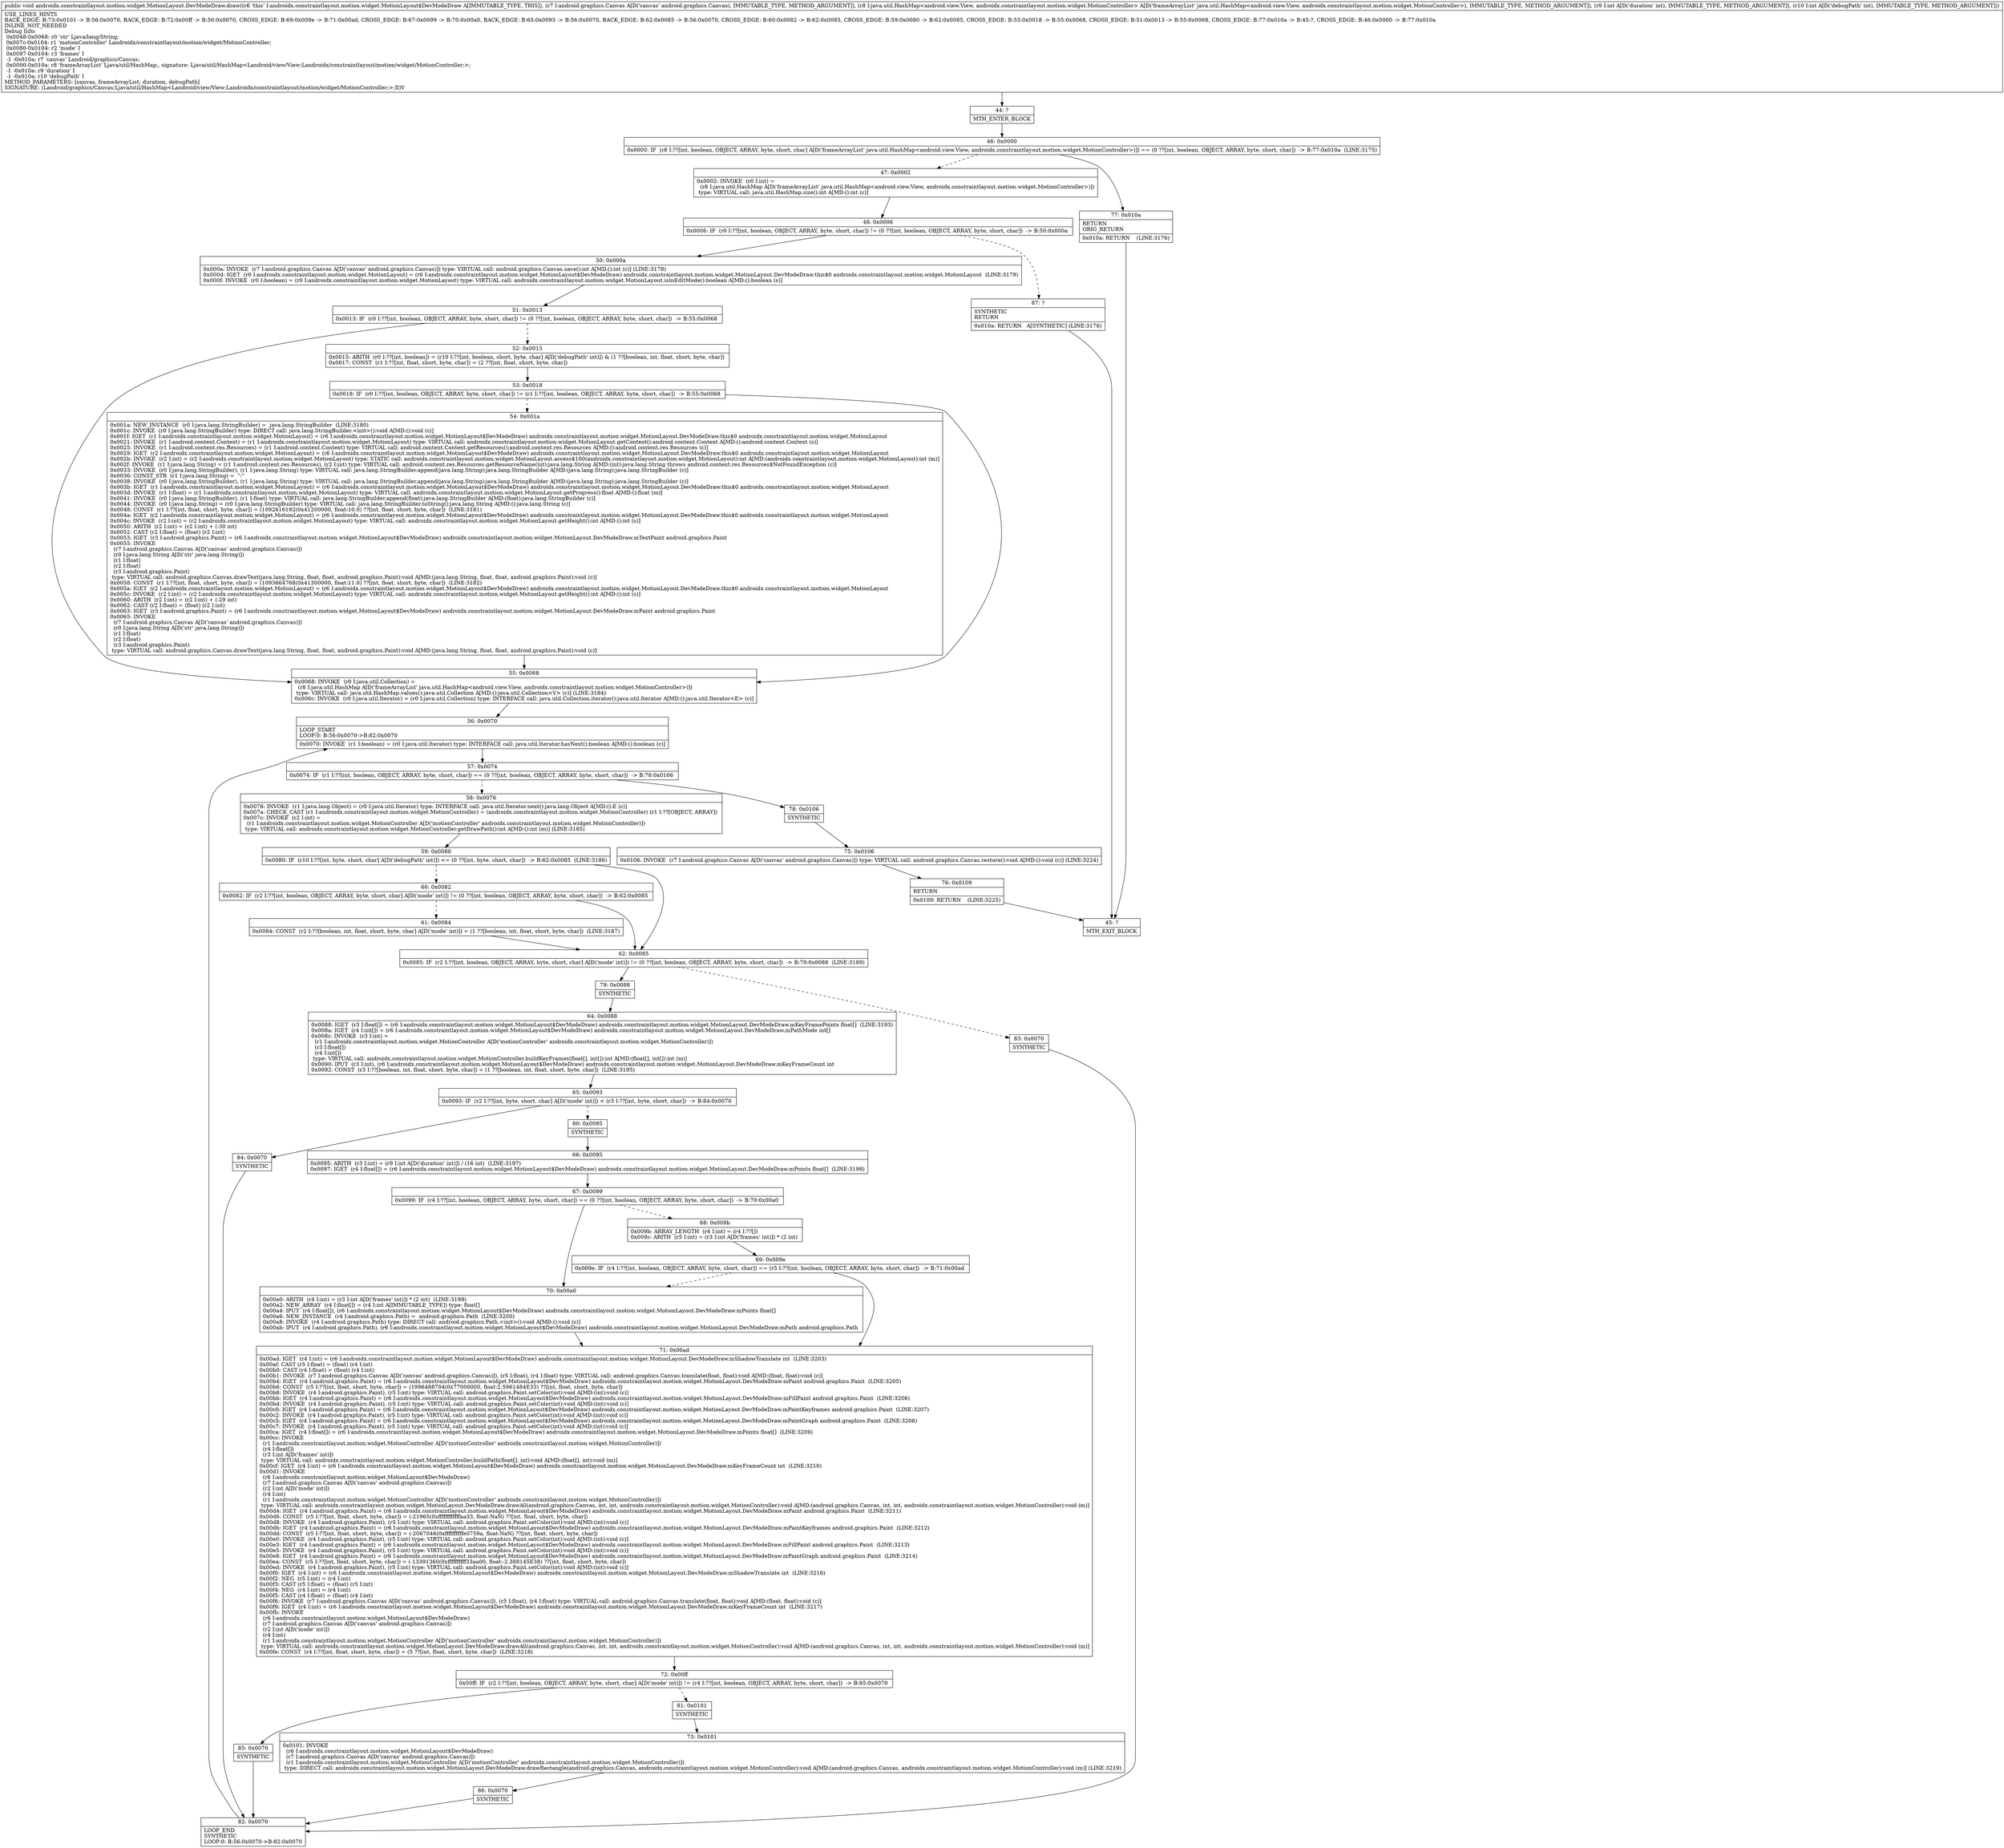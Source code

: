 digraph "CFG forandroidx.constraintlayout.motion.widget.MotionLayout.DevModeDraw.draw(Landroid\/graphics\/Canvas;Ljava\/util\/HashMap;II)V" {
Node_44 [shape=record,label="{44\:\ ?|MTH_ENTER_BLOCK\l}"];
Node_46 [shape=record,label="{46\:\ 0x0000|0x0000: IF  (r8 I:??[int, boolean, OBJECT, ARRAY, byte, short, char] A[D('frameArrayList' java.util.HashMap\<android.view.View, androidx.constraintlayout.motion.widget.MotionController\>)]) == (0 ??[int, boolean, OBJECT, ARRAY, byte, short, char])  \-\> B:77:0x010a  (LINE:3175)\l}"];
Node_47 [shape=record,label="{47\:\ 0x0002|0x0002: INVOKE  (r0 I:int) = \l  (r8 I:java.util.HashMap A[D('frameArrayList' java.util.HashMap\<android.view.View, androidx.constraintlayout.motion.widget.MotionController\>)])\l type: VIRTUAL call: java.util.HashMap.size():int A[MD:():int (c)]\l}"];
Node_48 [shape=record,label="{48\:\ 0x0006|0x0006: IF  (r0 I:??[int, boolean, OBJECT, ARRAY, byte, short, char]) != (0 ??[int, boolean, OBJECT, ARRAY, byte, short, char])  \-\> B:50:0x000a \l}"];
Node_50 [shape=record,label="{50\:\ 0x000a|0x000a: INVOKE  (r7 I:android.graphics.Canvas A[D('canvas' android.graphics.Canvas)]) type: VIRTUAL call: android.graphics.Canvas.save():int A[MD:():int (c)] (LINE:3178)\l0x000d: IGET  (r0 I:androidx.constraintlayout.motion.widget.MotionLayout) = (r6 I:androidx.constraintlayout.motion.widget.MotionLayout$DevModeDraw) androidx.constraintlayout.motion.widget.MotionLayout.DevModeDraw.this$0 androidx.constraintlayout.motion.widget.MotionLayout  (LINE:3179)\l0x000f: INVOKE  (r0 I:boolean) = (r0 I:androidx.constraintlayout.motion.widget.MotionLayout) type: VIRTUAL call: androidx.constraintlayout.motion.widget.MotionLayout.isInEditMode():boolean A[MD:():boolean (s)]\l}"];
Node_51 [shape=record,label="{51\:\ 0x0013|0x0013: IF  (r0 I:??[int, boolean, OBJECT, ARRAY, byte, short, char]) != (0 ??[int, boolean, OBJECT, ARRAY, byte, short, char])  \-\> B:55:0x0068 \l}"];
Node_52 [shape=record,label="{52\:\ 0x0015|0x0015: ARITH  (r0 I:??[int, boolean]) = (r10 I:??[int, boolean, short, byte, char] A[D('debugPath' int)]) & (1 ??[boolean, int, float, short, byte, char]) \l0x0017: CONST  (r1 I:??[int, float, short, byte, char]) = (2 ??[int, float, short, byte, char]) \l}"];
Node_53 [shape=record,label="{53\:\ 0x0018|0x0018: IF  (r0 I:??[int, boolean, OBJECT, ARRAY, byte, short, char]) != (r1 I:??[int, boolean, OBJECT, ARRAY, byte, short, char])  \-\> B:55:0x0068 \l}"];
Node_54 [shape=record,label="{54\:\ 0x001a|0x001a: NEW_INSTANCE  (r0 I:java.lang.StringBuilder) =  java.lang.StringBuilder  (LINE:3180)\l0x001c: INVOKE  (r0 I:java.lang.StringBuilder) type: DIRECT call: java.lang.StringBuilder.\<init\>():void A[MD:():void (c)]\l0x001f: IGET  (r1 I:androidx.constraintlayout.motion.widget.MotionLayout) = (r6 I:androidx.constraintlayout.motion.widget.MotionLayout$DevModeDraw) androidx.constraintlayout.motion.widget.MotionLayout.DevModeDraw.this$0 androidx.constraintlayout.motion.widget.MotionLayout \l0x0021: INVOKE  (r1 I:android.content.Context) = (r1 I:androidx.constraintlayout.motion.widget.MotionLayout) type: VIRTUAL call: androidx.constraintlayout.motion.widget.MotionLayout.getContext():android.content.Context A[MD:():android.content.Context (s)]\l0x0025: INVOKE  (r1 I:android.content.res.Resources) = (r1 I:android.content.Context) type: VIRTUAL call: android.content.Context.getResources():android.content.res.Resources A[MD:():android.content.res.Resources (c)]\l0x0029: IGET  (r2 I:androidx.constraintlayout.motion.widget.MotionLayout) = (r6 I:androidx.constraintlayout.motion.widget.MotionLayout$DevModeDraw) androidx.constraintlayout.motion.widget.MotionLayout.DevModeDraw.this$0 androidx.constraintlayout.motion.widget.MotionLayout \l0x002b: INVOKE  (r2 I:int) = (r2 I:androidx.constraintlayout.motion.widget.MotionLayout) type: STATIC call: androidx.constraintlayout.motion.widget.MotionLayout.access$100(androidx.constraintlayout.motion.widget.MotionLayout):int A[MD:(androidx.constraintlayout.motion.widget.MotionLayout):int (m)]\l0x002f: INVOKE  (r1 I:java.lang.String) = (r1 I:android.content.res.Resources), (r2 I:int) type: VIRTUAL call: android.content.res.Resources.getResourceName(int):java.lang.String A[MD:(int):java.lang.String throws android.content.res.Resources$NotFoundException (c)]\l0x0033: INVOKE  (r0 I:java.lang.StringBuilder), (r1 I:java.lang.String) type: VIRTUAL call: java.lang.StringBuilder.append(java.lang.String):java.lang.StringBuilder A[MD:(java.lang.String):java.lang.StringBuilder (c)]\l0x0036: CONST_STR  (r1 I:java.lang.String) =  \":\" \l0x0038: INVOKE  (r0 I:java.lang.StringBuilder), (r1 I:java.lang.String) type: VIRTUAL call: java.lang.StringBuilder.append(java.lang.String):java.lang.StringBuilder A[MD:(java.lang.String):java.lang.StringBuilder (c)]\l0x003b: IGET  (r1 I:androidx.constraintlayout.motion.widget.MotionLayout) = (r6 I:androidx.constraintlayout.motion.widget.MotionLayout$DevModeDraw) androidx.constraintlayout.motion.widget.MotionLayout.DevModeDraw.this$0 androidx.constraintlayout.motion.widget.MotionLayout \l0x003d: INVOKE  (r1 I:float) = (r1 I:androidx.constraintlayout.motion.widget.MotionLayout) type: VIRTUAL call: androidx.constraintlayout.motion.widget.MotionLayout.getProgress():float A[MD:():float (m)]\l0x0041: INVOKE  (r0 I:java.lang.StringBuilder), (r1 I:float) type: VIRTUAL call: java.lang.StringBuilder.append(float):java.lang.StringBuilder A[MD:(float):java.lang.StringBuilder (c)]\l0x0044: INVOKE  (r0 I:java.lang.String) = (r0 I:java.lang.StringBuilder) type: VIRTUAL call: java.lang.StringBuilder.toString():java.lang.String A[MD:():java.lang.String (c)]\l0x0048: CONST  (r1 I:??[int, float, short, byte, char]) = (1092616192(0x41200000, float:10.0) ??[int, float, short, byte, char])  (LINE:3181)\l0x004a: IGET  (r2 I:androidx.constraintlayout.motion.widget.MotionLayout) = (r6 I:androidx.constraintlayout.motion.widget.MotionLayout$DevModeDraw) androidx.constraintlayout.motion.widget.MotionLayout.DevModeDraw.this$0 androidx.constraintlayout.motion.widget.MotionLayout \l0x004c: INVOKE  (r2 I:int) = (r2 I:androidx.constraintlayout.motion.widget.MotionLayout) type: VIRTUAL call: androidx.constraintlayout.motion.widget.MotionLayout.getHeight():int A[MD:():int (s)]\l0x0050: ARITH  (r2 I:int) = (r2 I:int) + (\-30 int) \l0x0052: CAST (r2 I:float) = (float) (r2 I:int) \l0x0053: IGET  (r3 I:android.graphics.Paint) = (r6 I:androidx.constraintlayout.motion.widget.MotionLayout$DevModeDraw) androidx.constraintlayout.motion.widget.MotionLayout.DevModeDraw.mTextPaint android.graphics.Paint \l0x0055: INVOKE  \l  (r7 I:android.graphics.Canvas A[D('canvas' android.graphics.Canvas)])\l  (r0 I:java.lang.String A[D('str' java.lang.String)])\l  (r1 I:float)\l  (r2 I:float)\l  (r3 I:android.graphics.Paint)\l type: VIRTUAL call: android.graphics.Canvas.drawText(java.lang.String, float, float, android.graphics.Paint):void A[MD:(java.lang.String, float, float, android.graphics.Paint):void (c)]\l0x0058: CONST  (r1 I:??[int, float, short, byte, char]) = (1093664768(0x41300000, float:11.0) ??[int, float, short, byte, char])  (LINE:3182)\l0x005a: IGET  (r2 I:androidx.constraintlayout.motion.widget.MotionLayout) = (r6 I:androidx.constraintlayout.motion.widget.MotionLayout$DevModeDraw) androidx.constraintlayout.motion.widget.MotionLayout.DevModeDraw.this$0 androidx.constraintlayout.motion.widget.MotionLayout \l0x005c: INVOKE  (r2 I:int) = (r2 I:androidx.constraintlayout.motion.widget.MotionLayout) type: VIRTUAL call: androidx.constraintlayout.motion.widget.MotionLayout.getHeight():int A[MD:():int (s)]\l0x0060: ARITH  (r2 I:int) = (r2 I:int) + (\-29 int) \l0x0062: CAST (r2 I:float) = (float) (r2 I:int) \l0x0063: IGET  (r3 I:android.graphics.Paint) = (r6 I:androidx.constraintlayout.motion.widget.MotionLayout$DevModeDraw) androidx.constraintlayout.motion.widget.MotionLayout.DevModeDraw.mPaint android.graphics.Paint \l0x0065: INVOKE  \l  (r7 I:android.graphics.Canvas A[D('canvas' android.graphics.Canvas)])\l  (r0 I:java.lang.String A[D('str' java.lang.String)])\l  (r1 I:float)\l  (r2 I:float)\l  (r3 I:android.graphics.Paint)\l type: VIRTUAL call: android.graphics.Canvas.drawText(java.lang.String, float, float, android.graphics.Paint):void A[MD:(java.lang.String, float, float, android.graphics.Paint):void (c)]\l}"];
Node_55 [shape=record,label="{55\:\ 0x0068|0x0068: INVOKE  (r0 I:java.util.Collection) = \l  (r8 I:java.util.HashMap A[D('frameArrayList' java.util.HashMap\<android.view.View, androidx.constraintlayout.motion.widget.MotionController\>)])\l type: VIRTUAL call: java.util.HashMap.values():java.util.Collection A[MD:():java.util.Collection\<V\> (c)] (LINE:3184)\l0x006c: INVOKE  (r0 I:java.util.Iterator) = (r0 I:java.util.Collection) type: INTERFACE call: java.util.Collection.iterator():java.util.Iterator A[MD:():java.util.Iterator\<E\> (c)]\l}"];
Node_56 [shape=record,label="{56\:\ 0x0070|LOOP_START\lLOOP:0: B:56:0x0070\-\>B:82:0x0070\l|0x0070: INVOKE  (r1 I:boolean) = (r0 I:java.util.Iterator) type: INTERFACE call: java.util.Iterator.hasNext():boolean A[MD:():boolean (c)]\l}"];
Node_57 [shape=record,label="{57\:\ 0x0074|0x0074: IF  (r1 I:??[int, boolean, OBJECT, ARRAY, byte, short, char]) == (0 ??[int, boolean, OBJECT, ARRAY, byte, short, char])  \-\> B:78:0x0106 \l}"];
Node_58 [shape=record,label="{58\:\ 0x0076|0x0076: INVOKE  (r1 I:java.lang.Object) = (r0 I:java.util.Iterator) type: INTERFACE call: java.util.Iterator.next():java.lang.Object A[MD:():E (c)]\l0x007a: CHECK_CAST (r1 I:androidx.constraintlayout.motion.widget.MotionController) = (androidx.constraintlayout.motion.widget.MotionController) (r1 I:??[OBJECT, ARRAY]) \l0x007c: INVOKE  (r2 I:int) = \l  (r1 I:androidx.constraintlayout.motion.widget.MotionController A[D('motionController' androidx.constraintlayout.motion.widget.MotionController)])\l type: VIRTUAL call: androidx.constraintlayout.motion.widget.MotionController.getDrawPath():int A[MD:():int (m)] (LINE:3185)\l}"];
Node_59 [shape=record,label="{59\:\ 0x0080|0x0080: IF  (r10 I:??[int, byte, short, char] A[D('debugPath' int)]) \<= (0 ??[int, byte, short, char])  \-\> B:62:0x0085  (LINE:3186)\l}"];
Node_60 [shape=record,label="{60\:\ 0x0082|0x0082: IF  (r2 I:??[int, boolean, OBJECT, ARRAY, byte, short, char] A[D('mode' int)]) != (0 ??[int, boolean, OBJECT, ARRAY, byte, short, char])  \-\> B:62:0x0085 \l}"];
Node_61 [shape=record,label="{61\:\ 0x0084|0x0084: CONST  (r2 I:??[boolean, int, float, short, byte, char] A[D('mode' int)]) = (1 ??[boolean, int, float, short, byte, char])  (LINE:3187)\l}"];
Node_62 [shape=record,label="{62\:\ 0x0085|0x0085: IF  (r2 I:??[int, boolean, OBJECT, ARRAY, byte, short, char] A[D('mode' int)]) != (0 ??[int, boolean, OBJECT, ARRAY, byte, short, char])  \-\> B:79:0x0088  (LINE:3189)\l}"];
Node_79 [shape=record,label="{79\:\ 0x0088|SYNTHETIC\l}"];
Node_64 [shape=record,label="{64\:\ 0x0088|0x0088: IGET  (r3 I:float[]) = (r6 I:androidx.constraintlayout.motion.widget.MotionLayout$DevModeDraw) androidx.constraintlayout.motion.widget.MotionLayout.DevModeDraw.mKeyFramePoints float[]  (LINE:3193)\l0x008a: IGET  (r4 I:int[]) = (r6 I:androidx.constraintlayout.motion.widget.MotionLayout$DevModeDraw) androidx.constraintlayout.motion.widget.MotionLayout.DevModeDraw.mPathMode int[] \l0x008c: INVOKE  (r3 I:int) = \l  (r1 I:androidx.constraintlayout.motion.widget.MotionController A[D('motionController' androidx.constraintlayout.motion.widget.MotionController)])\l  (r3 I:float[])\l  (r4 I:int[])\l type: VIRTUAL call: androidx.constraintlayout.motion.widget.MotionController.buildKeyFrames(float[], int[]):int A[MD:(float[], int[]):int (m)]\l0x0090: IPUT  (r3 I:int), (r6 I:androidx.constraintlayout.motion.widget.MotionLayout$DevModeDraw) androidx.constraintlayout.motion.widget.MotionLayout.DevModeDraw.mKeyFrameCount int \l0x0092: CONST  (r3 I:??[boolean, int, float, short, byte, char]) = (1 ??[boolean, int, float, short, byte, char])  (LINE:3195)\l}"];
Node_65 [shape=record,label="{65\:\ 0x0093|0x0093: IF  (r2 I:??[int, byte, short, char] A[D('mode' int)]) \< (r3 I:??[int, byte, short, char])  \-\> B:84:0x0070 \l}"];
Node_80 [shape=record,label="{80\:\ 0x0095|SYNTHETIC\l}"];
Node_66 [shape=record,label="{66\:\ 0x0095|0x0095: ARITH  (r3 I:int) = (r9 I:int A[D('duration' int)]) \/ (16 int)  (LINE:3197)\l0x0097: IGET  (r4 I:float[]) = (r6 I:androidx.constraintlayout.motion.widget.MotionLayout$DevModeDraw) androidx.constraintlayout.motion.widget.MotionLayout.DevModeDraw.mPoints float[]  (LINE:3198)\l}"];
Node_67 [shape=record,label="{67\:\ 0x0099|0x0099: IF  (r4 I:??[int, boolean, OBJECT, ARRAY, byte, short, char]) == (0 ??[int, boolean, OBJECT, ARRAY, byte, short, char])  \-\> B:70:0x00a0 \l}"];
Node_68 [shape=record,label="{68\:\ 0x009b|0x009b: ARRAY_LENGTH  (r4 I:int) = (r4 I:??[]) \l0x009c: ARITH  (r5 I:int) = (r3 I:int A[D('frames' int)]) * (2 int) \l}"];
Node_69 [shape=record,label="{69\:\ 0x009e|0x009e: IF  (r4 I:??[int, boolean, OBJECT, ARRAY, byte, short, char]) == (r5 I:??[int, boolean, OBJECT, ARRAY, byte, short, char])  \-\> B:71:0x00ad \l}"];
Node_71 [shape=record,label="{71\:\ 0x00ad|0x00ad: IGET  (r4 I:int) = (r6 I:androidx.constraintlayout.motion.widget.MotionLayout$DevModeDraw) androidx.constraintlayout.motion.widget.MotionLayout.DevModeDraw.mShadowTranslate int  (LINE:3203)\l0x00af: CAST (r5 I:float) = (float) (r4 I:int) \l0x00b0: CAST (r4 I:float) = (float) (r4 I:int) \l0x00b1: INVOKE  (r7 I:android.graphics.Canvas A[D('canvas' android.graphics.Canvas)]), (r5 I:float), (r4 I:float) type: VIRTUAL call: android.graphics.Canvas.translate(float, float):void A[MD:(float, float):void (c)]\l0x00b4: IGET  (r4 I:android.graphics.Paint) = (r6 I:androidx.constraintlayout.motion.widget.MotionLayout$DevModeDraw) androidx.constraintlayout.motion.widget.MotionLayout.DevModeDraw.mPaint android.graphics.Paint  (LINE:3205)\l0x00b6: CONST  (r5 I:??[int, float, short, byte, char]) = (1996488704(0x77000000, float:2.5961484E33) ??[int, float, short, byte, char]) \l0x00b8: INVOKE  (r4 I:android.graphics.Paint), (r5 I:int) type: VIRTUAL call: android.graphics.Paint.setColor(int):void A[MD:(int):void (c)]\l0x00bb: IGET  (r4 I:android.graphics.Paint) = (r6 I:androidx.constraintlayout.motion.widget.MotionLayout$DevModeDraw) androidx.constraintlayout.motion.widget.MotionLayout.DevModeDraw.mFillPaint android.graphics.Paint  (LINE:3206)\l0x00bd: INVOKE  (r4 I:android.graphics.Paint), (r5 I:int) type: VIRTUAL call: android.graphics.Paint.setColor(int):void A[MD:(int):void (c)]\l0x00c0: IGET  (r4 I:android.graphics.Paint) = (r6 I:androidx.constraintlayout.motion.widget.MotionLayout$DevModeDraw) androidx.constraintlayout.motion.widget.MotionLayout.DevModeDraw.mPaintKeyframes android.graphics.Paint  (LINE:3207)\l0x00c2: INVOKE  (r4 I:android.graphics.Paint), (r5 I:int) type: VIRTUAL call: android.graphics.Paint.setColor(int):void A[MD:(int):void (c)]\l0x00c5: IGET  (r4 I:android.graphics.Paint) = (r6 I:androidx.constraintlayout.motion.widget.MotionLayout$DevModeDraw) androidx.constraintlayout.motion.widget.MotionLayout.DevModeDraw.mPaintGraph android.graphics.Paint  (LINE:3208)\l0x00c7: INVOKE  (r4 I:android.graphics.Paint), (r5 I:int) type: VIRTUAL call: android.graphics.Paint.setColor(int):void A[MD:(int):void (c)]\l0x00ca: IGET  (r4 I:float[]) = (r6 I:androidx.constraintlayout.motion.widget.MotionLayout$DevModeDraw) androidx.constraintlayout.motion.widget.MotionLayout.DevModeDraw.mPoints float[]  (LINE:3209)\l0x00cc: INVOKE  \l  (r1 I:androidx.constraintlayout.motion.widget.MotionController A[D('motionController' androidx.constraintlayout.motion.widget.MotionController)])\l  (r4 I:float[])\l  (r3 I:int A[D('frames' int)])\l type: VIRTUAL call: androidx.constraintlayout.motion.widget.MotionController.buildPath(float[], int):void A[MD:(float[], int):void (m)]\l0x00cf: IGET  (r4 I:int) = (r6 I:androidx.constraintlayout.motion.widget.MotionLayout$DevModeDraw) androidx.constraintlayout.motion.widget.MotionLayout.DevModeDraw.mKeyFrameCount int  (LINE:3210)\l0x00d1: INVOKE  \l  (r6 I:androidx.constraintlayout.motion.widget.MotionLayout$DevModeDraw)\l  (r7 I:android.graphics.Canvas A[D('canvas' android.graphics.Canvas)])\l  (r2 I:int A[D('mode' int)])\l  (r4 I:int)\l  (r1 I:androidx.constraintlayout.motion.widget.MotionController A[D('motionController' androidx.constraintlayout.motion.widget.MotionController)])\l type: VIRTUAL call: androidx.constraintlayout.motion.widget.MotionLayout.DevModeDraw.drawAll(android.graphics.Canvas, int, int, androidx.constraintlayout.motion.widget.MotionController):void A[MD:(android.graphics.Canvas, int, int, androidx.constraintlayout.motion.widget.MotionController):void (m)]\l0x00d4: IGET  (r4 I:android.graphics.Paint) = (r6 I:androidx.constraintlayout.motion.widget.MotionLayout$DevModeDraw) androidx.constraintlayout.motion.widget.MotionLayout.DevModeDraw.mPaint android.graphics.Paint  (LINE:3211)\l0x00d6: CONST  (r5 I:??[int, float, short, byte, char]) = (\-21965(0xffffffffffffaa33, float:NaN) ??[int, float, short, byte, char]) \l0x00d8: INVOKE  (r4 I:android.graphics.Paint), (r5 I:int) type: VIRTUAL call: android.graphics.Paint.setColor(int):void A[MD:(int):void (c)]\l0x00db: IGET  (r4 I:android.graphics.Paint) = (r6 I:androidx.constraintlayout.motion.widget.MotionLayout$DevModeDraw) androidx.constraintlayout.motion.widget.MotionLayout.DevModeDraw.mPaintKeyframes android.graphics.Paint  (LINE:3212)\l0x00dd: CONST  (r5 I:??[int, float, short, byte, char]) = (\-2067046(0xffffffffffe0759a, float:NaN) ??[int, float, short, byte, char]) \l0x00e0: INVOKE  (r4 I:android.graphics.Paint), (r5 I:int) type: VIRTUAL call: android.graphics.Paint.setColor(int):void A[MD:(int):void (c)]\l0x00e3: IGET  (r4 I:android.graphics.Paint) = (r6 I:androidx.constraintlayout.motion.widget.MotionLayout$DevModeDraw) androidx.constraintlayout.motion.widget.MotionLayout.DevModeDraw.mFillPaint android.graphics.Paint  (LINE:3213)\l0x00e5: INVOKE  (r4 I:android.graphics.Paint), (r5 I:int) type: VIRTUAL call: android.graphics.Paint.setColor(int):void A[MD:(int):void (c)]\l0x00e8: IGET  (r4 I:android.graphics.Paint) = (r6 I:androidx.constraintlayout.motion.widget.MotionLayout$DevModeDraw) androidx.constraintlayout.motion.widget.MotionLayout.DevModeDraw.mPaintGraph android.graphics.Paint  (LINE:3214)\l0x00ea: CONST  (r5 I:??[int, float, short, byte, char]) = (\-13391360(0xffffffffff33aa00, float:\-2.388145E38) ??[int, float, short, byte, char]) \l0x00ed: INVOKE  (r4 I:android.graphics.Paint), (r5 I:int) type: VIRTUAL call: android.graphics.Paint.setColor(int):void A[MD:(int):void (c)]\l0x00f0: IGET  (r4 I:int) = (r6 I:androidx.constraintlayout.motion.widget.MotionLayout$DevModeDraw) androidx.constraintlayout.motion.widget.MotionLayout.DevModeDraw.mShadowTranslate int  (LINE:3216)\l0x00f2: NEG  (r5 I:int) = (r4 I:int) \l0x00f3: CAST (r5 I:float) = (float) (r5 I:int) \l0x00f4: NEG  (r4 I:int) = (r4 I:int) \l0x00f5: CAST (r4 I:float) = (float) (r4 I:int) \l0x00f6: INVOKE  (r7 I:android.graphics.Canvas A[D('canvas' android.graphics.Canvas)]), (r5 I:float), (r4 I:float) type: VIRTUAL call: android.graphics.Canvas.translate(float, float):void A[MD:(float, float):void (c)]\l0x00f9: IGET  (r4 I:int) = (r6 I:androidx.constraintlayout.motion.widget.MotionLayout$DevModeDraw) androidx.constraintlayout.motion.widget.MotionLayout.DevModeDraw.mKeyFrameCount int  (LINE:3217)\l0x00fb: INVOKE  \l  (r6 I:androidx.constraintlayout.motion.widget.MotionLayout$DevModeDraw)\l  (r7 I:android.graphics.Canvas A[D('canvas' android.graphics.Canvas)])\l  (r2 I:int A[D('mode' int)])\l  (r4 I:int)\l  (r1 I:androidx.constraintlayout.motion.widget.MotionController A[D('motionController' androidx.constraintlayout.motion.widget.MotionController)])\l type: VIRTUAL call: androidx.constraintlayout.motion.widget.MotionLayout.DevModeDraw.drawAll(android.graphics.Canvas, int, int, androidx.constraintlayout.motion.widget.MotionController):void A[MD:(android.graphics.Canvas, int, int, androidx.constraintlayout.motion.widget.MotionController):void (m)]\l0x00fe: CONST  (r4 I:??[int, float, short, byte, char]) = (5 ??[int, float, short, byte, char])  (LINE:3218)\l}"];
Node_72 [shape=record,label="{72\:\ 0x00ff|0x00ff: IF  (r2 I:??[int, boolean, OBJECT, ARRAY, byte, short, char] A[D('mode' int)]) != (r4 I:??[int, boolean, OBJECT, ARRAY, byte, short, char])  \-\> B:85:0x0070 \l}"];
Node_81 [shape=record,label="{81\:\ 0x0101|SYNTHETIC\l}"];
Node_73 [shape=record,label="{73\:\ 0x0101|0x0101: INVOKE  \l  (r6 I:androidx.constraintlayout.motion.widget.MotionLayout$DevModeDraw)\l  (r7 I:android.graphics.Canvas A[D('canvas' android.graphics.Canvas)])\l  (r1 I:androidx.constraintlayout.motion.widget.MotionController A[D('motionController' androidx.constraintlayout.motion.widget.MotionController)])\l type: DIRECT call: androidx.constraintlayout.motion.widget.MotionLayout.DevModeDraw.drawRectangle(android.graphics.Canvas, androidx.constraintlayout.motion.widget.MotionController):void A[MD:(android.graphics.Canvas, androidx.constraintlayout.motion.widget.MotionController):void (m)] (LINE:3219)\l}"];
Node_86 [shape=record,label="{86\:\ 0x0070|SYNTHETIC\l}"];
Node_82 [shape=record,label="{82\:\ 0x0070|LOOP_END\lSYNTHETIC\lLOOP:0: B:56:0x0070\-\>B:82:0x0070\l}"];
Node_85 [shape=record,label="{85\:\ 0x0070|SYNTHETIC\l}"];
Node_70 [shape=record,label="{70\:\ 0x00a0|0x00a0: ARITH  (r4 I:int) = (r3 I:int A[D('frames' int)]) * (2 int)  (LINE:3199)\l0x00a2: NEW_ARRAY  (r4 I:float[]) = (r4 I:int A[IMMUTABLE_TYPE]) type: float[] \l0x00a4: IPUT  (r4 I:float[]), (r6 I:androidx.constraintlayout.motion.widget.MotionLayout$DevModeDraw) androidx.constraintlayout.motion.widget.MotionLayout.DevModeDraw.mPoints float[] \l0x00a6: NEW_INSTANCE  (r4 I:android.graphics.Path) =  android.graphics.Path  (LINE:3200)\l0x00a8: INVOKE  (r4 I:android.graphics.Path) type: DIRECT call: android.graphics.Path.\<init\>():void A[MD:():void (c)]\l0x00ab: IPUT  (r4 I:android.graphics.Path), (r6 I:androidx.constraintlayout.motion.widget.MotionLayout$DevModeDraw) androidx.constraintlayout.motion.widget.MotionLayout.DevModeDraw.mPath android.graphics.Path \l}"];
Node_84 [shape=record,label="{84\:\ 0x0070|SYNTHETIC\l}"];
Node_83 [shape=record,label="{83\:\ 0x0070|SYNTHETIC\l}"];
Node_78 [shape=record,label="{78\:\ 0x0106|SYNTHETIC\l}"];
Node_75 [shape=record,label="{75\:\ 0x0106|0x0106: INVOKE  (r7 I:android.graphics.Canvas A[D('canvas' android.graphics.Canvas)]) type: VIRTUAL call: android.graphics.Canvas.restore():void A[MD:():void (c)] (LINE:3224)\l}"];
Node_76 [shape=record,label="{76\:\ 0x0109|RETURN\l|0x0109: RETURN    (LINE:3225)\l}"];
Node_45 [shape=record,label="{45\:\ ?|MTH_EXIT_BLOCK\l}"];
Node_87 [shape=record,label="{87\:\ ?|SYNTHETIC\lRETURN\l|0x010a: RETURN   A[SYNTHETIC] (LINE:3176)\l}"];
Node_77 [shape=record,label="{77\:\ 0x010a|RETURN\lORIG_RETURN\l|0x010a: RETURN    (LINE:3176)\l}"];
MethodNode[shape=record,label="{public void androidx.constraintlayout.motion.widget.MotionLayout.DevModeDraw.draw((r6 'this' I:androidx.constraintlayout.motion.widget.MotionLayout$DevModeDraw A[IMMUTABLE_TYPE, THIS]), (r7 I:android.graphics.Canvas A[D('canvas' android.graphics.Canvas), IMMUTABLE_TYPE, METHOD_ARGUMENT]), (r8 I:java.util.HashMap\<android.view.View, androidx.constraintlayout.motion.widget.MotionController\> A[D('frameArrayList' java.util.HashMap\<android.view.View, androidx.constraintlayout.motion.widget.MotionController\>), IMMUTABLE_TYPE, METHOD_ARGUMENT]), (r9 I:int A[D('duration' int), IMMUTABLE_TYPE, METHOD_ARGUMENT]), (r10 I:int A[D('debugPath' int), IMMUTABLE_TYPE, METHOD_ARGUMENT]))  | USE_LINES_HINTS\lBACK_EDGE: B:73:0x0101 \-\> B:56:0x0070, BACK_EDGE: B:72:0x00ff \-\> B:56:0x0070, CROSS_EDGE: B:69:0x009e \-\> B:71:0x00ad, CROSS_EDGE: B:67:0x0099 \-\> B:70:0x00a0, BACK_EDGE: B:65:0x0093 \-\> B:56:0x0070, BACK_EDGE: B:62:0x0085 \-\> B:56:0x0070, CROSS_EDGE: B:60:0x0082 \-\> B:62:0x0085, CROSS_EDGE: B:59:0x0080 \-\> B:62:0x0085, CROSS_EDGE: B:53:0x0018 \-\> B:55:0x0068, CROSS_EDGE: B:51:0x0013 \-\> B:55:0x0068, CROSS_EDGE: B:77:0x010a \-\> B:45:?, CROSS_EDGE: B:46:0x0000 \-\> B:77:0x010a\lINLINE_NOT_NEEDED\lDebug Info:\l  0x0048\-0x0068: r0 'str' Ljava\/lang\/String;\l  0x007c\-0x0104: r1 'motionController' Landroidx\/constraintlayout\/motion\/widget\/MotionController;\l  0x0080\-0x0104: r2 'mode' I\l  0x0097\-0x0104: r3 'frames' I\l  \-1 \-0x010a: r7 'canvas' Landroid\/graphics\/Canvas;\l  0x0000\-0x010a: r8 'frameArrayList' Ljava\/util\/HashMap;, signature: Ljava\/util\/HashMap\<Landroid\/view\/View;Landroidx\/constraintlayout\/motion\/widget\/MotionController;\>;\l  \-1 \-0x010a: r9 'duration' I\l  \-1 \-0x010a: r10 'debugPath' I\lMETHOD_PARAMETERS: [canvas, frameArrayList, duration, debugPath]\lSIGNATURE: (Landroid\/graphics\/Canvas;Ljava\/util\/HashMap\<Landroid\/view\/View;Landroidx\/constraintlayout\/motion\/widget\/MotionController;\>;II)V\l}"];
MethodNode -> Node_44;Node_44 -> Node_46;
Node_46 -> Node_47[style=dashed];
Node_46 -> Node_77;
Node_47 -> Node_48;
Node_48 -> Node_50;
Node_48 -> Node_87[style=dashed];
Node_50 -> Node_51;
Node_51 -> Node_52[style=dashed];
Node_51 -> Node_55;
Node_52 -> Node_53;
Node_53 -> Node_54[style=dashed];
Node_53 -> Node_55;
Node_54 -> Node_55;
Node_55 -> Node_56;
Node_56 -> Node_57;
Node_57 -> Node_58[style=dashed];
Node_57 -> Node_78;
Node_58 -> Node_59;
Node_59 -> Node_60[style=dashed];
Node_59 -> Node_62;
Node_60 -> Node_61[style=dashed];
Node_60 -> Node_62;
Node_61 -> Node_62;
Node_62 -> Node_79;
Node_62 -> Node_83[style=dashed];
Node_79 -> Node_64;
Node_64 -> Node_65;
Node_65 -> Node_80[style=dashed];
Node_65 -> Node_84;
Node_80 -> Node_66;
Node_66 -> Node_67;
Node_67 -> Node_68[style=dashed];
Node_67 -> Node_70;
Node_68 -> Node_69;
Node_69 -> Node_70[style=dashed];
Node_69 -> Node_71;
Node_71 -> Node_72;
Node_72 -> Node_81[style=dashed];
Node_72 -> Node_85;
Node_81 -> Node_73;
Node_73 -> Node_86;
Node_86 -> Node_82;
Node_82 -> Node_56;
Node_85 -> Node_82;
Node_70 -> Node_71;
Node_84 -> Node_82;
Node_83 -> Node_82;
Node_78 -> Node_75;
Node_75 -> Node_76;
Node_76 -> Node_45;
Node_87 -> Node_45;
Node_77 -> Node_45;
}

